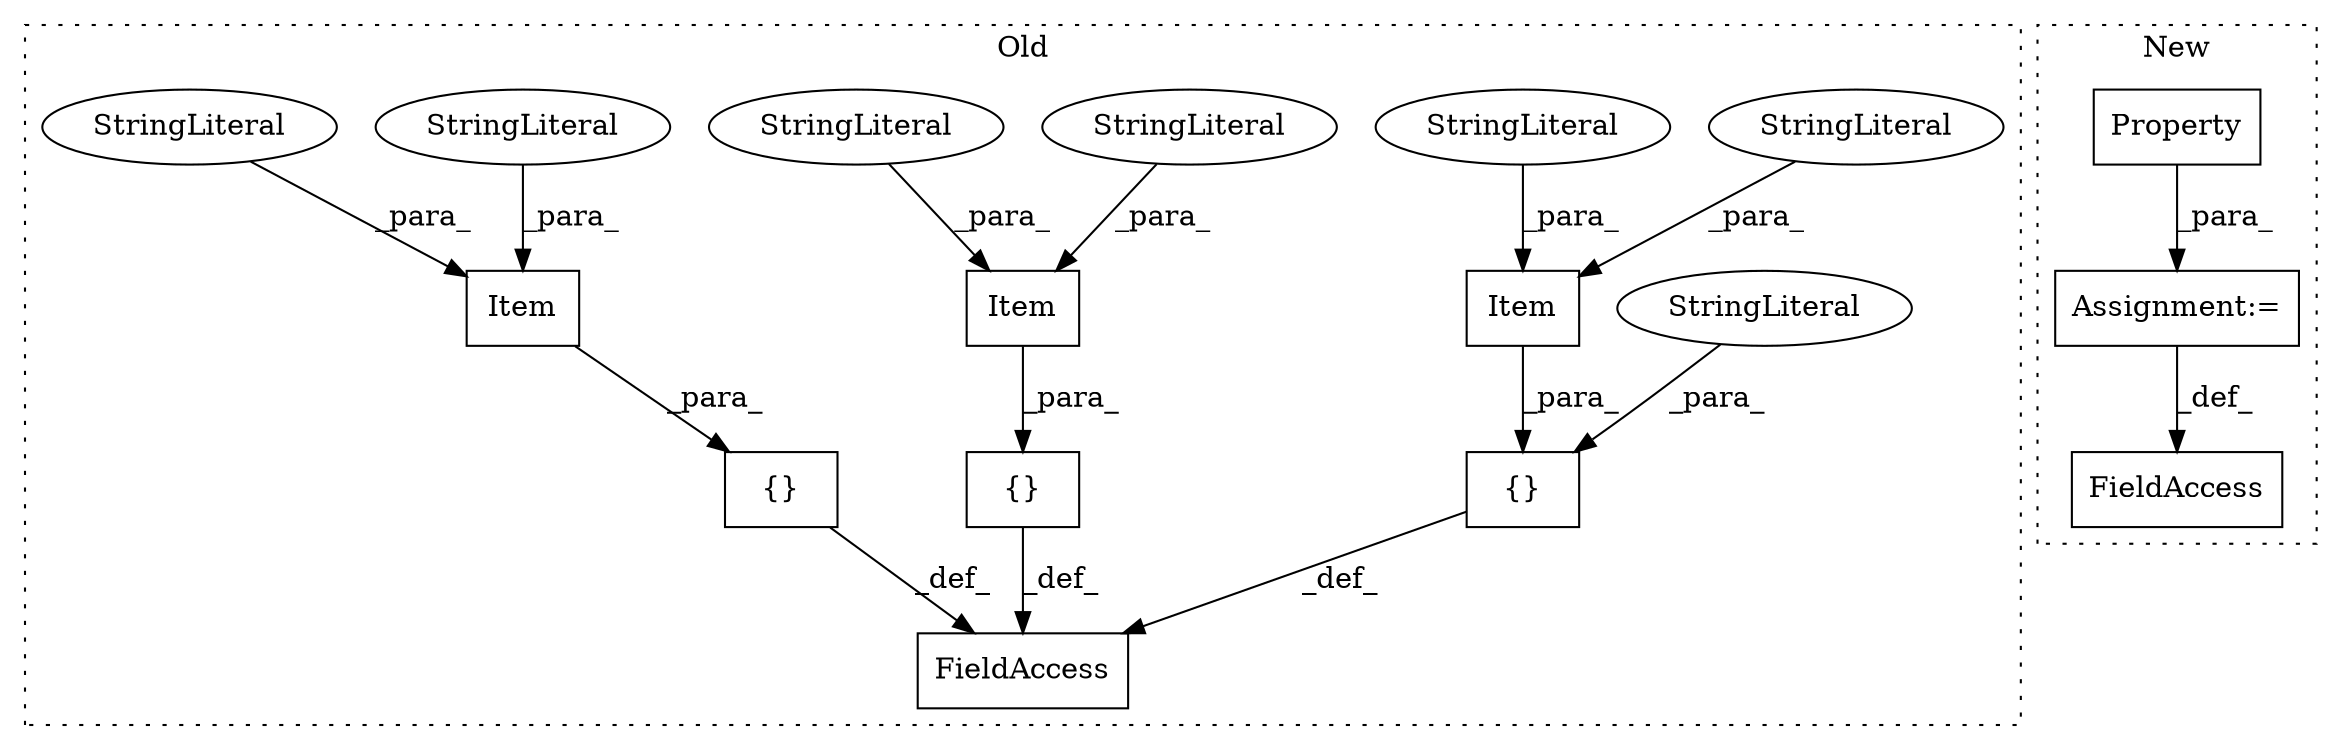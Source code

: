 digraph G {
subgraph cluster0 {
1 [label="Item" a="32" s="3993,4015" l="5,1" shape="box"];
3 [label="{}" a="4" s="3992,4016" l="1,1" shape="box"];
4 [label="FieldAccess" a="22" s="3946" l="11" shape="box"];
5 [label="Item" a="32" s="4114,4135" l="5,1" shape="box"];
6 [label="{}" a="4" s="4113,4136" l="1,1" shape="box"];
7 [label="Item" a="32" s="4019,4039" l="5,1" shape="box"];
8 [label="{}" a="4" s="4018,4046" l="1,1" shape="box"];
10 [label="StringLiteral" a="45" s="4031" l="8" shape="ellipse"];
11 [label="StringLiteral" a="45" s="4041" l="5" shape="ellipse"];
12 [label="StringLiteral" a="45" s="4127" l="8" shape="ellipse"];
13 [label="StringLiteral" a="45" s="4119" l="7" shape="ellipse"];
14 [label="StringLiteral" a="45" s="4007" l="8" shape="ellipse"];
15 [label="StringLiteral" a="45" s="4024" l="6" shape="ellipse"];
17 [label="StringLiteral" a="45" s="3998" l="8" shape="ellipse"];
label = "Old";
style="dotted";
}
subgraph cluster1 {
2 [label="Property" a="32" s="5294,5334" l="9,1" shape="box"];
9 [label="FieldAccess" a="22" s="5288" l="5" shape="box"];
16 [label="Assignment:=" a="7" s="5293" l="1" shape="box"];
label = "New";
style="dotted";
}
1 -> 3 [label="_para_"];
2 -> 16 [label="_para_"];
3 -> 4 [label="_def_"];
5 -> 6 [label="_para_"];
6 -> 4 [label="_def_"];
7 -> 8 [label="_para_"];
8 -> 4 [label="_def_"];
10 -> 7 [label="_para_"];
11 -> 8 [label="_para_"];
12 -> 5 [label="_para_"];
13 -> 5 [label="_para_"];
14 -> 1 [label="_para_"];
15 -> 7 [label="_para_"];
16 -> 9 [label="_def_"];
17 -> 1 [label="_para_"];
}